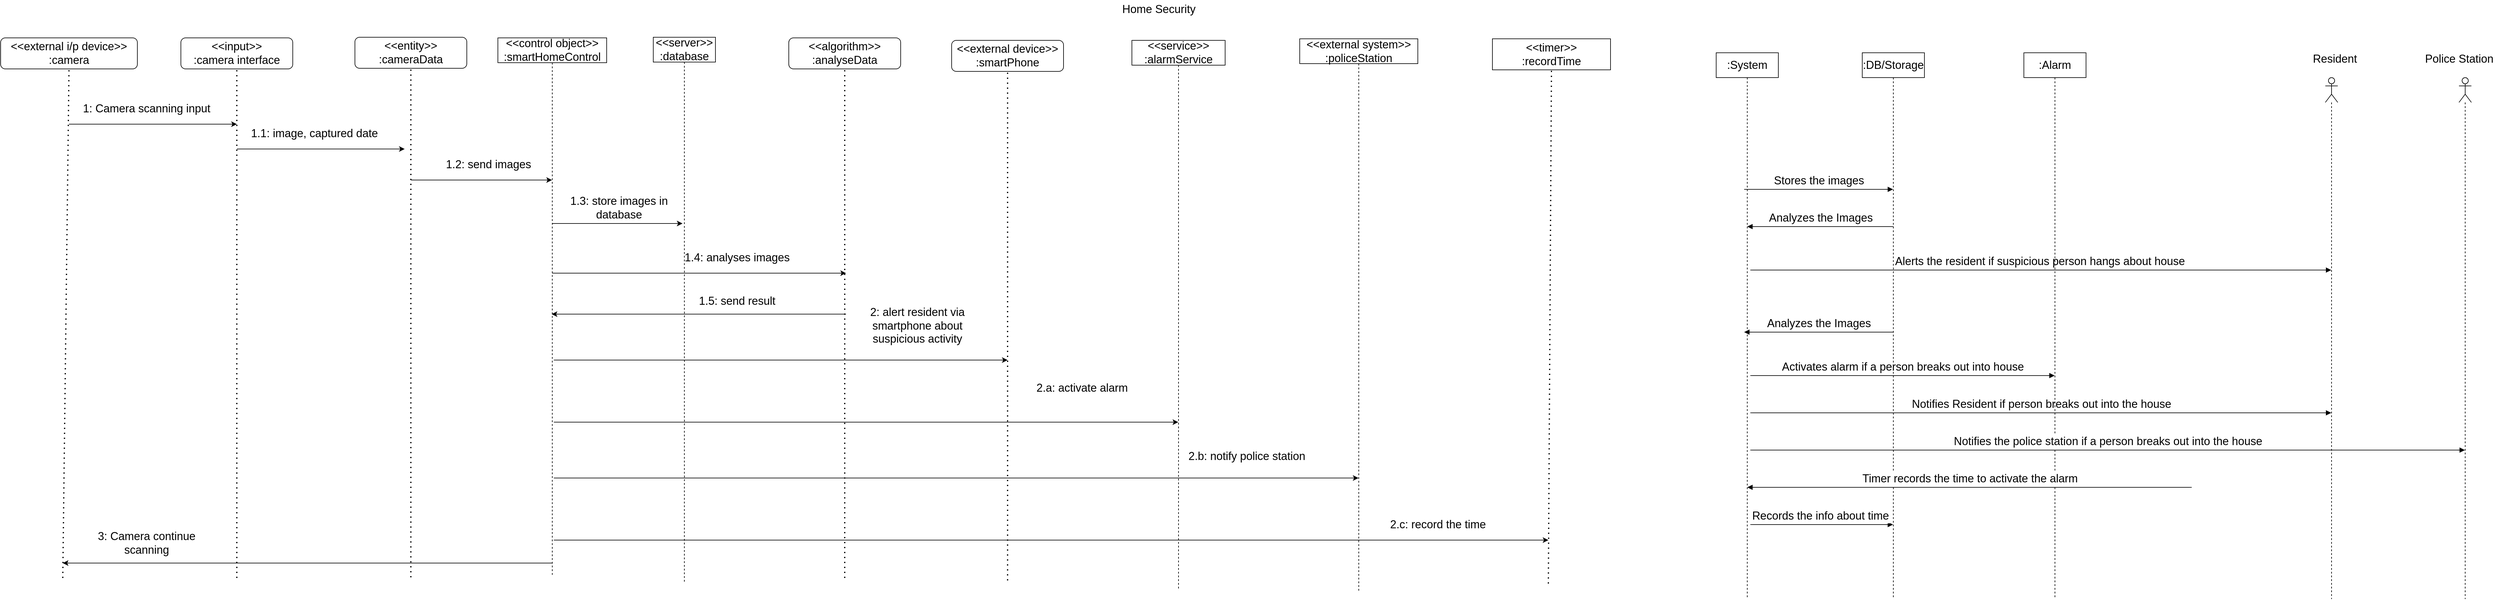 <mxfile version="17.4.0" type="github">
  <diagram id="DXlaZhhKUyn6kZyrBd2b" name="Page-1">
    <mxGraphModel dx="4203" dy="-3509" grid="1" gridSize="10" guides="1" tooltips="1" connect="1" arrows="1" fold="1" page="1" pageScale="1" pageWidth="850" pageHeight="1100" math="0" shadow="0">
      <root>
        <mxCell id="0" />
        <mxCell id="1" parent="0" />
        <mxCell id="SqxZ5YEgvBjvie_K91Qb-1" value="Home Security" style="text;html=1;align=center;verticalAlign=middle;resizable=0;points=[];autosize=1;strokeColor=none;fillColor=none;fontSize=18;" parent="1" vertex="1">
          <mxGeometry x="-472" y="5000" width="130" height="30" as="geometry" />
        </mxCell>
        <mxCell id="SqxZ5YEgvBjvie_K91Qb-5" value=":System" style="shape=umlLifeline;perimeter=lifelinePerimeter;whiteSpace=wrap;html=1;container=1;collapsible=0;recursiveResize=0;outlineConnect=0;fontSize=18;" parent="1" vertex="1">
          <mxGeometry x="490" y="5085" width="100" height="880" as="geometry" />
        </mxCell>
        <mxCell id="SqxZ5YEgvBjvie_K91Qb-6" value="Stores the images" style="html=1;verticalAlign=bottom;endArrow=block;rounded=0;fontSize=18;" parent="SqxZ5YEgvBjvie_K91Qb-5" target="SqxZ5YEgvBjvie_K91Qb-12" edge="1">
          <mxGeometry width="80" relative="1" as="geometry">
            <mxPoint x="45" y="220" as="sourcePoint" />
            <mxPoint x="125" y="220" as="targetPoint" />
          </mxGeometry>
        </mxCell>
        <mxCell id="SqxZ5YEgvBjvie_K91Qb-7" value="Alerts the resident if suspicious person hangs about house&amp;nbsp;" style="html=1;verticalAlign=bottom;endArrow=block;rounded=0;fontSize=18;" parent="SqxZ5YEgvBjvie_K91Qb-5" target="SqxZ5YEgvBjvie_K91Qb-15" edge="1">
          <mxGeometry width="80" relative="1" as="geometry">
            <mxPoint x="55" y="350" as="sourcePoint" />
            <mxPoint x="135" y="350" as="targetPoint" />
          </mxGeometry>
        </mxCell>
        <mxCell id="SqxZ5YEgvBjvie_K91Qb-8" value="Analyzes the Images" style="html=1;verticalAlign=bottom;endArrow=block;rounded=0;fontSize=18;" parent="SqxZ5YEgvBjvie_K91Qb-5" source="SqxZ5YEgvBjvie_K91Qb-12" edge="1">
          <mxGeometry width="80" relative="1" as="geometry">
            <mxPoint x="55" y="450" as="sourcePoint" />
            <mxPoint x="45" y="450" as="targetPoint" />
          </mxGeometry>
        </mxCell>
        <mxCell id="SqxZ5YEgvBjvie_K91Qb-9" value="Activates alarm if a person breaks out into house" style="html=1;verticalAlign=bottom;endArrow=block;rounded=0;fontSize=18;" parent="SqxZ5YEgvBjvie_K91Qb-5" target="SqxZ5YEgvBjvie_K91Qb-13" edge="1">
          <mxGeometry width="80" relative="1" as="geometry">
            <mxPoint x="55" y="520" as="sourcePoint" />
            <mxPoint x="135" y="520" as="targetPoint" />
          </mxGeometry>
        </mxCell>
        <mxCell id="SqxZ5YEgvBjvie_K91Qb-10" value="Notifies Resident if person breaks out into the house" style="html=1;verticalAlign=bottom;endArrow=block;rounded=0;fontSize=18;" parent="SqxZ5YEgvBjvie_K91Qb-5" target="SqxZ5YEgvBjvie_K91Qb-15" edge="1">
          <mxGeometry width="80" relative="1" as="geometry">
            <mxPoint x="55" y="580" as="sourcePoint" />
            <mxPoint x="135" y="580" as="targetPoint" />
          </mxGeometry>
        </mxCell>
        <mxCell id="SqxZ5YEgvBjvie_K91Qb-11" value="Records the info about time&amp;nbsp;" style="html=1;verticalAlign=bottom;endArrow=block;rounded=0;fontSize=18;" parent="SqxZ5YEgvBjvie_K91Qb-5" target="SqxZ5YEgvBjvie_K91Qb-12" edge="1">
          <mxGeometry width="80" relative="1" as="geometry">
            <mxPoint x="55" y="760" as="sourcePoint" />
            <mxPoint x="985" y="760" as="targetPoint" />
          </mxGeometry>
        </mxCell>
        <mxCell id="SqxZ5YEgvBjvie_K91Qb-12" value=":DB/Storage" style="shape=umlLifeline;perimeter=lifelinePerimeter;whiteSpace=wrap;html=1;container=1;collapsible=0;recursiveResize=0;outlineConnect=0;fontSize=18;" parent="1" vertex="1">
          <mxGeometry x="725" y="5085" width="100" height="880" as="geometry" />
        </mxCell>
        <mxCell id="SqxZ5YEgvBjvie_K91Qb-13" value=":Alarm" style="shape=umlLifeline;perimeter=lifelinePerimeter;whiteSpace=wrap;html=1;container=1;collapsible=0;recursiveResize=0;outlineConnect=0;fontSize=18;" parent="1" vertex="1">
          <mxGeometry x="985" y="5085" width="100" height="880" as="geometry" />
        </mxCell>
        <mxCell id="SqxZ5YEgvBjvie_K91Qb-15" value="" style="shape=umlLifeline;participant=umlActor;perimeter=lifelinePerimeter;whiteSpace=wrap;html=1;container=1;collapsible=0;recursiveResize=0;verticalAlign=top;spacingTop=36;outlineConnect=0;fontSize=18;" parent="1" vertex="1">
          <mxGeometry x="1470" y="5125" width="20" height="840" as="geometry" />
        </mxCell>
        <mxCell id="SqxZ5YEgvBjvie_K91Qb-16" value="Resident" style="text;html=1;align=center;verticalAlign=middle;resizable=0;points=[];autosize=1;strokeColor=none;fillColor=none;fontSize=18;" parent="1" vertex="1">
          <mxGeometry x="1440" y="5080" width="90" height="30" as="geometry" />
        </mxCell>
        <mxCell id="SqxZ5YEgvBjvie_K91Qb-17" value="" style="shape=umlLifeline;participant=umlActor;perimeter=lifelinePerimeter;whiteSpace=wrap;html=1;container=1;collapsible=0;recursiveResize=0;verticalAlign=top;spacingTop=36;outlineConnect=0;fontSize=18;" parent="1" vertex="1">
          <mxGeometry x="1685" y="5125" width="20" height="840" as="geometry" />
        </mxCell>
        <mxCell id="SqxZ5YEgvBjvie_K91Qb-18" value="Police Station" style="text;html=1;align=center;verticalAlign=middle;resizable=0;points=[];autosize=1;strokeColor=none;fillColor=none;fontSize=18;" parent="1" vertex="1">
          <mxGeometry x="1620" y="5080" width="130" height="30" as="geometry" />
        </mxCell>
        <mxCell id="SqxZ5YEgvBjvie_K91Qb-19" value="Analyzes the Images" style="html=1;verticalAlign=bottom;endArrow=block;rounded=0;fontSize=18;" parent="1" target="SqxZ5YEgvBjvie_K91Qb-5" edge="1">
          <mxGeometry width="80" relative="1" as="geometry">
            <mxPoint x="775" y="5365" as="sourcePoint" />
            <mxPoint x="705" y="5375" as="targetPoint" />
          </mxGeometry>
        </mxCell>
        <mxCell id="SqxZ5YEgvBjvie_K91Qb-20" value="Notifies the police station if a person breaks out into the house" style="html=1;verticalAlign=bottom;endArrow=block;rounded=0;fontSize=18;" parent="1" target="SqxZ5YEgvBjvie_K91Qb-17" edge="1">
          <mxGeometry width="80" relative="1" as="geometry">
            <mxPoint x="545" y="5725" as="sourcePoint" />
            <mxPoint x="625" y="5725" as="targetPoint" />
          </mxGeometry>
        </mxCell>
        <mxCell id="SqxZ5YEgvBjvie_K91Qb-21" value="Timer records the time to activate the alarm" style="html=1;verticalAlign=bottom;endArrow=block;rounded=0;fontSize=18;" parent="1" target="SqxZ5YEgvBjvie_K91Qb-5" edge="1">
          <mxGeometry width="80" relative="1" as="geometry">
            <mxPoint x="1255" y="5785" as="sourcePoint" />
            <mxPoint x="705" y="5795" as="targetPoint" />
          </mxGeometry>
        </mxCell>
        <mxCell id="SqxZ5YEgvBjvie_K91Qb-29" value="&amp;lt;&amp;lt;external i/p device&amp;gt;&amp;gt;&lt;br&gt;:camera" style="rounded=1;whiteSpace=wrap;html=1;fontSize=18;" parent="1" vertex="1">
          <mxGeometry x="-2270" y="5061" width="220" height="50" as="geometry" />
        </mxCell>
        <mxCell id="SqxZ5YEgvBjvie_K91Qb-30" value="" style="endArrow=none;dashed=1;html=1;dashPattern=1 3;strokeWidth=2;rounded=0;fontSize=18;entryX=0.5;entryY=1;entryDx=0;entryDy=0;" parent="1" target="SqxZ5YEgvBjvie_K91Qb-29" edge="1">
          <mxGeometry width="50" height="50" relative="1" as="geometry">
            <mxPoint x="-2170" y="5931" as="sourcePoint" />
            <mxPoint x="-1610" y="5321" as="targetPoint" />
          </mxGeometry>
        </mxCell>
        <mxCell id="SqxZ5YEgvBjvie_K91Qb-31" value="&amp;lt;&amp;lt;input&amp;gt;&amp;gt;&lt;br&gt;:camera interface" style="rounded=1;whiteSpace=wrap;html=1;fontSize=18;" parent="1" vertex="1">
          <mxGeometry x="-1980" y="5061" width="180" height="50" as="geometry" />
        </mxCell>
        <mxCell id="SqxZ5YEgvBjvie_K91Qb-32" value="" style="endArrow=none;dashed=1;html=1;dashPattern=1 3;strokeWidth=2;rounded=0;fontSize=18;entryX=0.5;entryY=1;entryDx=0;entryDy=0;" parent="1" target="SqxZ5YEgvBjvie_K91Qb-31" edge="1">
          <mxGeometry width="50" height="50" relative="1" as="geometry">
            <mxPoint x="-1890" y="5931" as="sourcePoint" />
            <mxPoint x="-1330" y="5321" as="targetPoint" />
          </mxGeometry>
        </mxCell>
        <mxCell id="SqxZ5YEgvBjvie_K91Qb-33" value="&amp;lt;&amp;lt;entity&amp;gt;&amp;gt;&lt;br&gt;:cameraData" style="rounded=1;whiteSpace=wrap;html=1;fontSize=18;" parent="1" vertex="1">
          <mxGeometry x="-1700" y="5060" width="180" height="50" as="geometry" />
        </mxCell>
        <mxCell id="SqxZ5YEgvBjvie_K91Qb-34" value="" style="endArrow=none;dashed=1;html=1;dashPattern=1 3;strokeWidth=2;rounded=0;fontSize=18;entryX=0.5;entryY=1;entryDx=0;entryDy=0;" parent="1" target="SqxZ5YEgvBjvie_K91Qb-33" edge="1">
          <mxGeometry width="50" height="50" relative="1" as="geometry">
            <mxPoint x="-1610" y="5930" as="sourcePoint" />
            <mxPoint x="-1050" y="5320" as="targetPoint" />
          </mxGeometry>
        </mxCell>
        <mxCell id="SqxZ5YEgvBjvie_K91Qb-35" value="&amp;lt;&amp;lt;algorithm&amp;gt;&amp;gt;&lt;br&gt;:analyseData" style="rounded=1;whiteSpace=wrap;html=1;fontSize=18;" parent="1" vertex="1">
          <mxGeometry x="-1002" y="5061" width="180" height="50" as="geometry" />
        </mxCell>
        <mxCell id="SqxZ5YEgvBjvie_K91Qb-36" value="" style="endArrow=none;dashed=1;html=1;dashPattern=1 3;strokeWidth=2;rounded=0;fontSize=18;entryX=0.5;entryY=1;entryDx=0;entryDy=0;" parent="1" target="SqxZ5YEgvBjvie_K91Qb-35" edge="1">
          <mxGeometry width="50" height="50" relative="1" as="geometry">
            <mxPoint x="-912" y="5931" as="sourcePoint" />
            <mxPoint x="-352" y="5321" as="targetPoint" />
          </mxGeometry>
        </mxCell>
        <mxCell id="zoZ87TUTOFkKlzGeyd7U-1" value="&amp;lt;&amp;lt;server&amp;gt;&amp;gt;&lt;br&gt;:database" style="shape=umlLifeline;perimeter=lifelinePerimeter;whiteSpace=wrap;html=1;container=1;collapsible=0;recursiveResize=0;outlineConnect=0;fontSize=18;" vertex="1" parent="1">
          <mxGeometry x="-1220" y="5060" width="100" height="880" as="geometry" />
        </mxCell>
        <mxCell id="zoZ87TUTOFkKlzGeyd7U-2" value="&amp;lt;&amp;lt;control object&amp;gt;&amp;gt;&lt;br&gt;:smartHomeControl" style="shape=umlLifeline;perimeter=lifelinePerimeter;whiteSpace=wrap;html=1;container=1;collapsible=0;recursiveResize=0;outlineConnect=0;fontSize=18;" vertex="1" parent="1">
          <mxGeometry x="-1470" y="5061" width="175" height="865" as="geometry" />
        </mxCell>
        <mxCell id="zoZ87TUTOFkKlzGeyd7U-14" value="" style="endArrow=classic;html=1;rounded=0;fontSize=18;" edge="1" parent="zoZ87TUTOFkKlzGeyd7U-2" target="zoZ87TUTOFkKlzGeyd7U-2">
          <mxGeometry width="50" height="50" relative="1" as="geometry">
            <mxPoint x="-140" y="229" as="sourcePoint" />
            <mxPoint x="130" y="229" as="targetPoint" />
          </mxGeometry>
        </mxCell>
        <mxCell id="zoZ87TUTOFkKlzGeyd7U-15" value="1.2: send images" style="text;html=1;strokeColor=none;fillColor=none;align=center;verticalAlign=middle;whiteSpace=wrap;rounded=0;fontSize=18;" vertex="1" parent="zoZ87TUTOFkKlzGeyd7U-2">
          <mxGeometry x="-120" y="189" width="210" height="30" as="geometry" />
        </mxCell>
        <mxCell id="zoZ87TUTOFkKlzGeyd7U-3" value="&amp;lt;&amp;lt;external device&amp;gt;&amp;gt;&lt;br&gt;:smartPhone" style="rounded=1;whiteSpace=wrap;html=1;fontSize=18;" vertex="1" parent="1">
          <mxGeometry x="-740" y="5065" width="180" height="50" as="geometry" />
        </mxCell>
        <mxCell id="zoZ87TUTOFkKlzGeyd7U-4" value="" style="endArrow=none;dashed=1;html=1;dashPattern=1 3;strokeWidth=2;rounded=0;fontSize=18;entryX=0.5;entryY=1;entryDx=0;entryDy=0;" edge="1" parent="1" target="zoZ87TUTOFkKlzGeyd7U-3">
          <mxGeometry width="50" height="50" relative="1" as="geometry">
            <mxPoint x="-650" y="5935" as="sourcePoint" />
            <mxPoint x="-90" y="5325" as="targetPoint" />
          </mxGeometry>
        </mxCell>
        <mxCell id="zoZ87TUTOFkKlzGeyd7U-5" value="&amp;lt;&amp;lt;service&amp;gt;&amp;gt;&lt;br&gt;:alarmService" style="shape=umlLifeline;perimeter=lifelinePerimeter;whiteSpace=wrap;html=1;container=1;collapsible=0;recursiveResize=0;outlineConnect=0;fontSize=18;" vertex="1" parent="1">
          <mxGeometry x="-450" y="5065" width="150" height="885" as="geometry" />
        </mxCell>
        <mxCell id="zoZ87TUTOFkKlzGeyd7U-6" value="&amp;lt;&amp;lt;external system&amp;gt;&amp;gt;&lt;br&gt;:policeStation" style="shape=umlLifeline;perimeter=lifelinePerimeter;whiteSpace=wrap;html=1;container=1;collapsible=0;recursiveResize=0;outlineConnect=0;fontSize=18;" vertex="1" parent="1">
          <mxGeometry x="-180" y="5062.5" width="190" height="890" as="geometry" />
        </mxCell>
        <mxCell id="zoZ87TUTOFkKlzGeyd7U-7" value="&amp;lt;&amp;lt;timer&amp;gt;&amp;gt;&lt;br&gt;:recordTime" style="rounded=0;whiteSpace=wrap;html=1;fontSize=18;" vertex="1" parent="1">
          <mxGeometry x="130" y="5062.5" width="190" height="50" as="geometry" />
        </mxCell>
        <mxCell id="zoZ87TUTOFkKlzGeyd7U-8" value="" style="endArrow=none;dashed=1;html=1;dashPattern=1 3;strokeWidth=2;rounded=0;fontSize=18;entryX=0.5;entryY=1;entryDx=0;entryDy=0;" edge="1" parent="1" target="zoZ87TUTOFkKlzGeyd7U-7">
          <mxGeometry width="50" height="50" relative="1" as="geometry">
            <mxPoint x="220" y="5940" as="sourcePoint" />
            <mxPoint x="710" y="5550" as="targetPoint" />
          </mxGeometry>
        </mxCell>
        <mxCell id="zoZ87TUTOFkKlzGeyd7U-9" value="" style="endArrow=classic;html=1;rounded=0;fontSize=18;" edge="1" parent="1">
          <mxGeometry width="50" height="50" relative="1" as="geometry">
            <mxPoint x="-2160" y="5200" as="sourcePoint" />
            <mxPoint x="-1890" y="5200" as="targetPoint" />
          </mxGeometry>
        </mxCell>
        <mxCell id="zoZ87TUTOFkKlzGeyd7U-10" value="1: Camera scanning input" style="text;html=1;strokeColor=none;fillColor=none;align=center;verticalAlign=middle;whiteSpace=wrap;rounded=0;fontSize=18;" vertex="1" parent="1">
          <mxGeometry x="-2140" y="5160" width="210" height="30" as="geometry" />
        </mxCell>
        <mxCell id="zoZ87TUTOFkKlzGeyd7U-12" value="" style="endArrow=classic;html=1;rounded=0;fontSize=18;" edge="1" parent="1">
          <mxGeometry width="50" height="50" relative="1" as="geometry">
            <mxPoint x="-1890" y="5240" as="sourcePoint" />
            <mxPoint x="-1620" y="5240" as="targetPoint" />
          </mxGeometry>
        </mxCell>
        <mxCell id="zoZ87TUTOFkKlzGeyd7U-13" value="1.1: image, captured date" style="text;html=1;strokeColor=none;fillColor=none;align=center;verticalAlign=middle;whiteSpace=wrap;rounded=0;fontSize=18;" vertex="1" parent="1">
          <mxGeometry x="-1870" y="5200" width="210" height="30" as="geometry" />
        </mxCell>
        <mxCell id="zoZ87TUTOFkKlzGeyd7U-16" value="" style="endArrow=classic;html=1;rounded=0;fontSize=18;" edge="1" parent="1" source="zoZ87TUTOFkKlzGeyd7U-2">
          <mxGeometry width="50" height="50" relative="1" as="geometry">
            <mxPoint x="-1400" y="5360" as="sourcePoint" />
            <mxPoint x="-1173" y="5360" as="targetPoint" />
          </mxGeometry>
        </mxCell>
        <mxCell id="zoZ87TUTOFkKlzGeyd7U-17" value="1.3: store images in database" style="text;html=1;strokeColor=none;fillColor=none;align=center;verticalAlign=middle;whiteSpace=wrap;rounded=0;fontSize=18;" vertex="1" parent="1">
          <mxGeometry x="-1380" y="5320" width="210" height="30" as="geometry" />
        </mxCell>
        <mxCell id="zoZ87TUTOFkKlzGeyd7U-18" value="" style="endArrow=classic;html=1;rounded=0;fontSize=18;" edge="1" parent="1" source="zoZ87TUTOFkKlzGeyd7U-2">
          <mxGeometry width="50" height="50" relative="1" as="geometry">
            <mxPoint x="-1610" y="5440" as="sourcePoint" />
            <mxPoint x="-910" y="5440" as="targetPoint" />
          </mxGeometry>
        </mxCell>
        <mxCell id="zoZ87TUTOFkKlzGeyd7U-19" value="1.4: analyses images" style="text;html=1;strokeColor=none;fillColor=none;align=center;verticalAlign=middle;whiteSpace=wrap;rounded=0;fontSize=18;" vertex="1" parent="1">
          <mxGeometry x="-1190" y="5400" width="210" height="30" as="geometry" />
        </mxCell>
        <mxCell id="zoZ87TUTOFkKlzGeyd7U-22" value="" style="endArrow=classic;html=1;rounded=0;fontSize=18;" edge="1" parent="1">
          <mxGeometry width="50" height="50" relative="1" as="geometry">
            <mxPoint x="-910" y="5506" as="sourcePoint" />
            <mxPoint x="-1383.429" y="5506" as="targetPoint" />
          </mxGeometry>
        </mxCell>
        <mxCell id="zoZ87TUTOFkKlzGeyd7U-23" value="1.5: send result" style="text;html=1;strokeColor=none;fillColor=none;align=center;verticalAlign=middle;whiteSpace=wrap;rounded=0;fontSize=18;" vertex="1" parent="1">
          <mxGeometry x="-1190" y="5470" width="210" height="30" as="geometry" />
        </mxCell>
        <mxCell id="zoZ87TUTOFkKlzGeyd7U-24" value="" style="endArrow=classic;html=1;rounded=0;fontSize=18;" edge="1" parent="1">
          <mxGeometry width="50" height="50" relative="1" as="geometry">
            <mxPoint x="-1380" y="5580" as="sourcePoint" />
            <mxPoint x="-650" y="5580" as="targetPoint" />
          </mxGeometry>
        </mxCell>
        <mxCell id="zoZ87TUTOFkKlzGeyd7U-25" value="2: alert resident via smartphone about suspicious activity" style="text;html=1;strokeColor=none;fillColor=none;align=center;verticalAlign=middle;whiteSpace=wrap;rounded=0;fontSize=18;" vertex="1" parent="1">
          <mxGeometry x="-900" y="5510" width="210" height="30" as="geometry" />
        </mxCell>
        <mxCell id="zoZ87TUTOFkKlzGeyd7U-26" value="" style="endArrow=classic;html=1;rounded=0;fontSize=18;" edge="1" parent="1" target="zoZ87TUTOFkKlzGeyd7U-5">
          <mxGeometry width="50" height="50" relative="1" as="geometry">
            <mxPoint x="-1380" y="5680" as="sourcePoint" />
            <mxPoint x="-650" y="5670" as="targetPoint" />
          </mxGeometry>
        </mxCell>
        <mxCell id="zoZ87TUTOFkKlzGeyd7U-27" value="2.a: activate alarm" style="text;html=1;strokeColor=none;fillColor=none;align=center;verticalAlign=middle;whiteSpace=wrap;rounded=0;fontSize=18;" vertex="1" parent="1">
          <mxGeometry x="-635" y="5610" width="210" height="30" as="geometry" />
        </mxCell>
        <mxCell id="zoZ87TUTOFkKlzGeyd7U-28" value="" style="endArrow=classic;html=1;rounded=0;fontSize=18;" edge="1" parent="1" target="zoZ87TUTOFkKlzGeyd7U-6">
          <mxGeometry width="50" height="50" relative="1" as="geometry">
            <mxPoint x="-1380" y="5770" as="sourcePoint" />
            <mxPoint x="-375.5" y="5770" as="targetPoint" />
          </mxGeometry>
        </mxCell>
        <mxCell id="zoZ87TUTOFkKlzGeyd7U-29" value="2.b: notify police station" style="text;html=1;strokeColor=none;fillColor=none;align=center;verticalAlign=middle;whiteSpace=wrap;rounded=0;fontSize=18;" vertex="1" parent="1">
          <mxGeometry x="-370" y="5720" width="210" height="30" as="geometry" />
        </mxCell>
        <mxCell id="zoZ87TUTOFkKlzGeyd7U-30" value="" style="endArrow=classic;html=1;rounded=0;fontSize=18;" edge="1" parent="1">
          <mxGeometry width="50" height="50" relative="1" as="geometry">
            <mxPoint x="-1380" y="5870" as="sourcePoint" />
            <mxPoint x="220" y="5870" as="targetPoint" />
          </mxGeometry>
        </mxCell>
        <mxCell id="zoZ87TUTOFkKlzGeyd7U-31" value="2.c: record the time&amp;nbsp;" style="text;html=1;strokeColor=none;fillColor=none;align=center;verticalAlign=middle;whiteSpace=wrap;rounded=0;fontSize=18;" vertex="1" parent="1">
          <mxGeometry x="-60" y="5830" width="210" height="30" as="geometry" />
        </mxCell>
        <mxCell id="zoZ87TUTOFkKlzGeyd7U-32" value="" style="endArrow=classic;html=1;rounded=0;fontSize=18;" edge="1" parent="1">
          <mxGeometry width="50" height="50" relative="1" as="geometry">
            <mxPoint x="-1383" y="5907" as="sourcePoint" />
            <mxPoint x="-2170" y="5907" as="targetPoint" />
          </mxGeometry>
        </mxCell>
        <mxCell id="zoZ87TUTOFkKlzGeyd7U-33" value="3: Camera continue scanning" style="text;html=1;strokeColor=none;fillColor=none;align=center;verticalAlign=middle;whiteSpace=wrap;rounded=0;fontSize=18;" vertex="1" parent="1">
          <mxGeometry x="-2140" y="5860" width="210" height="30" as="geometry" />
        </mxCell>
      </root>
    </mxGraphModel>
  </diagram>
</mxfile>
